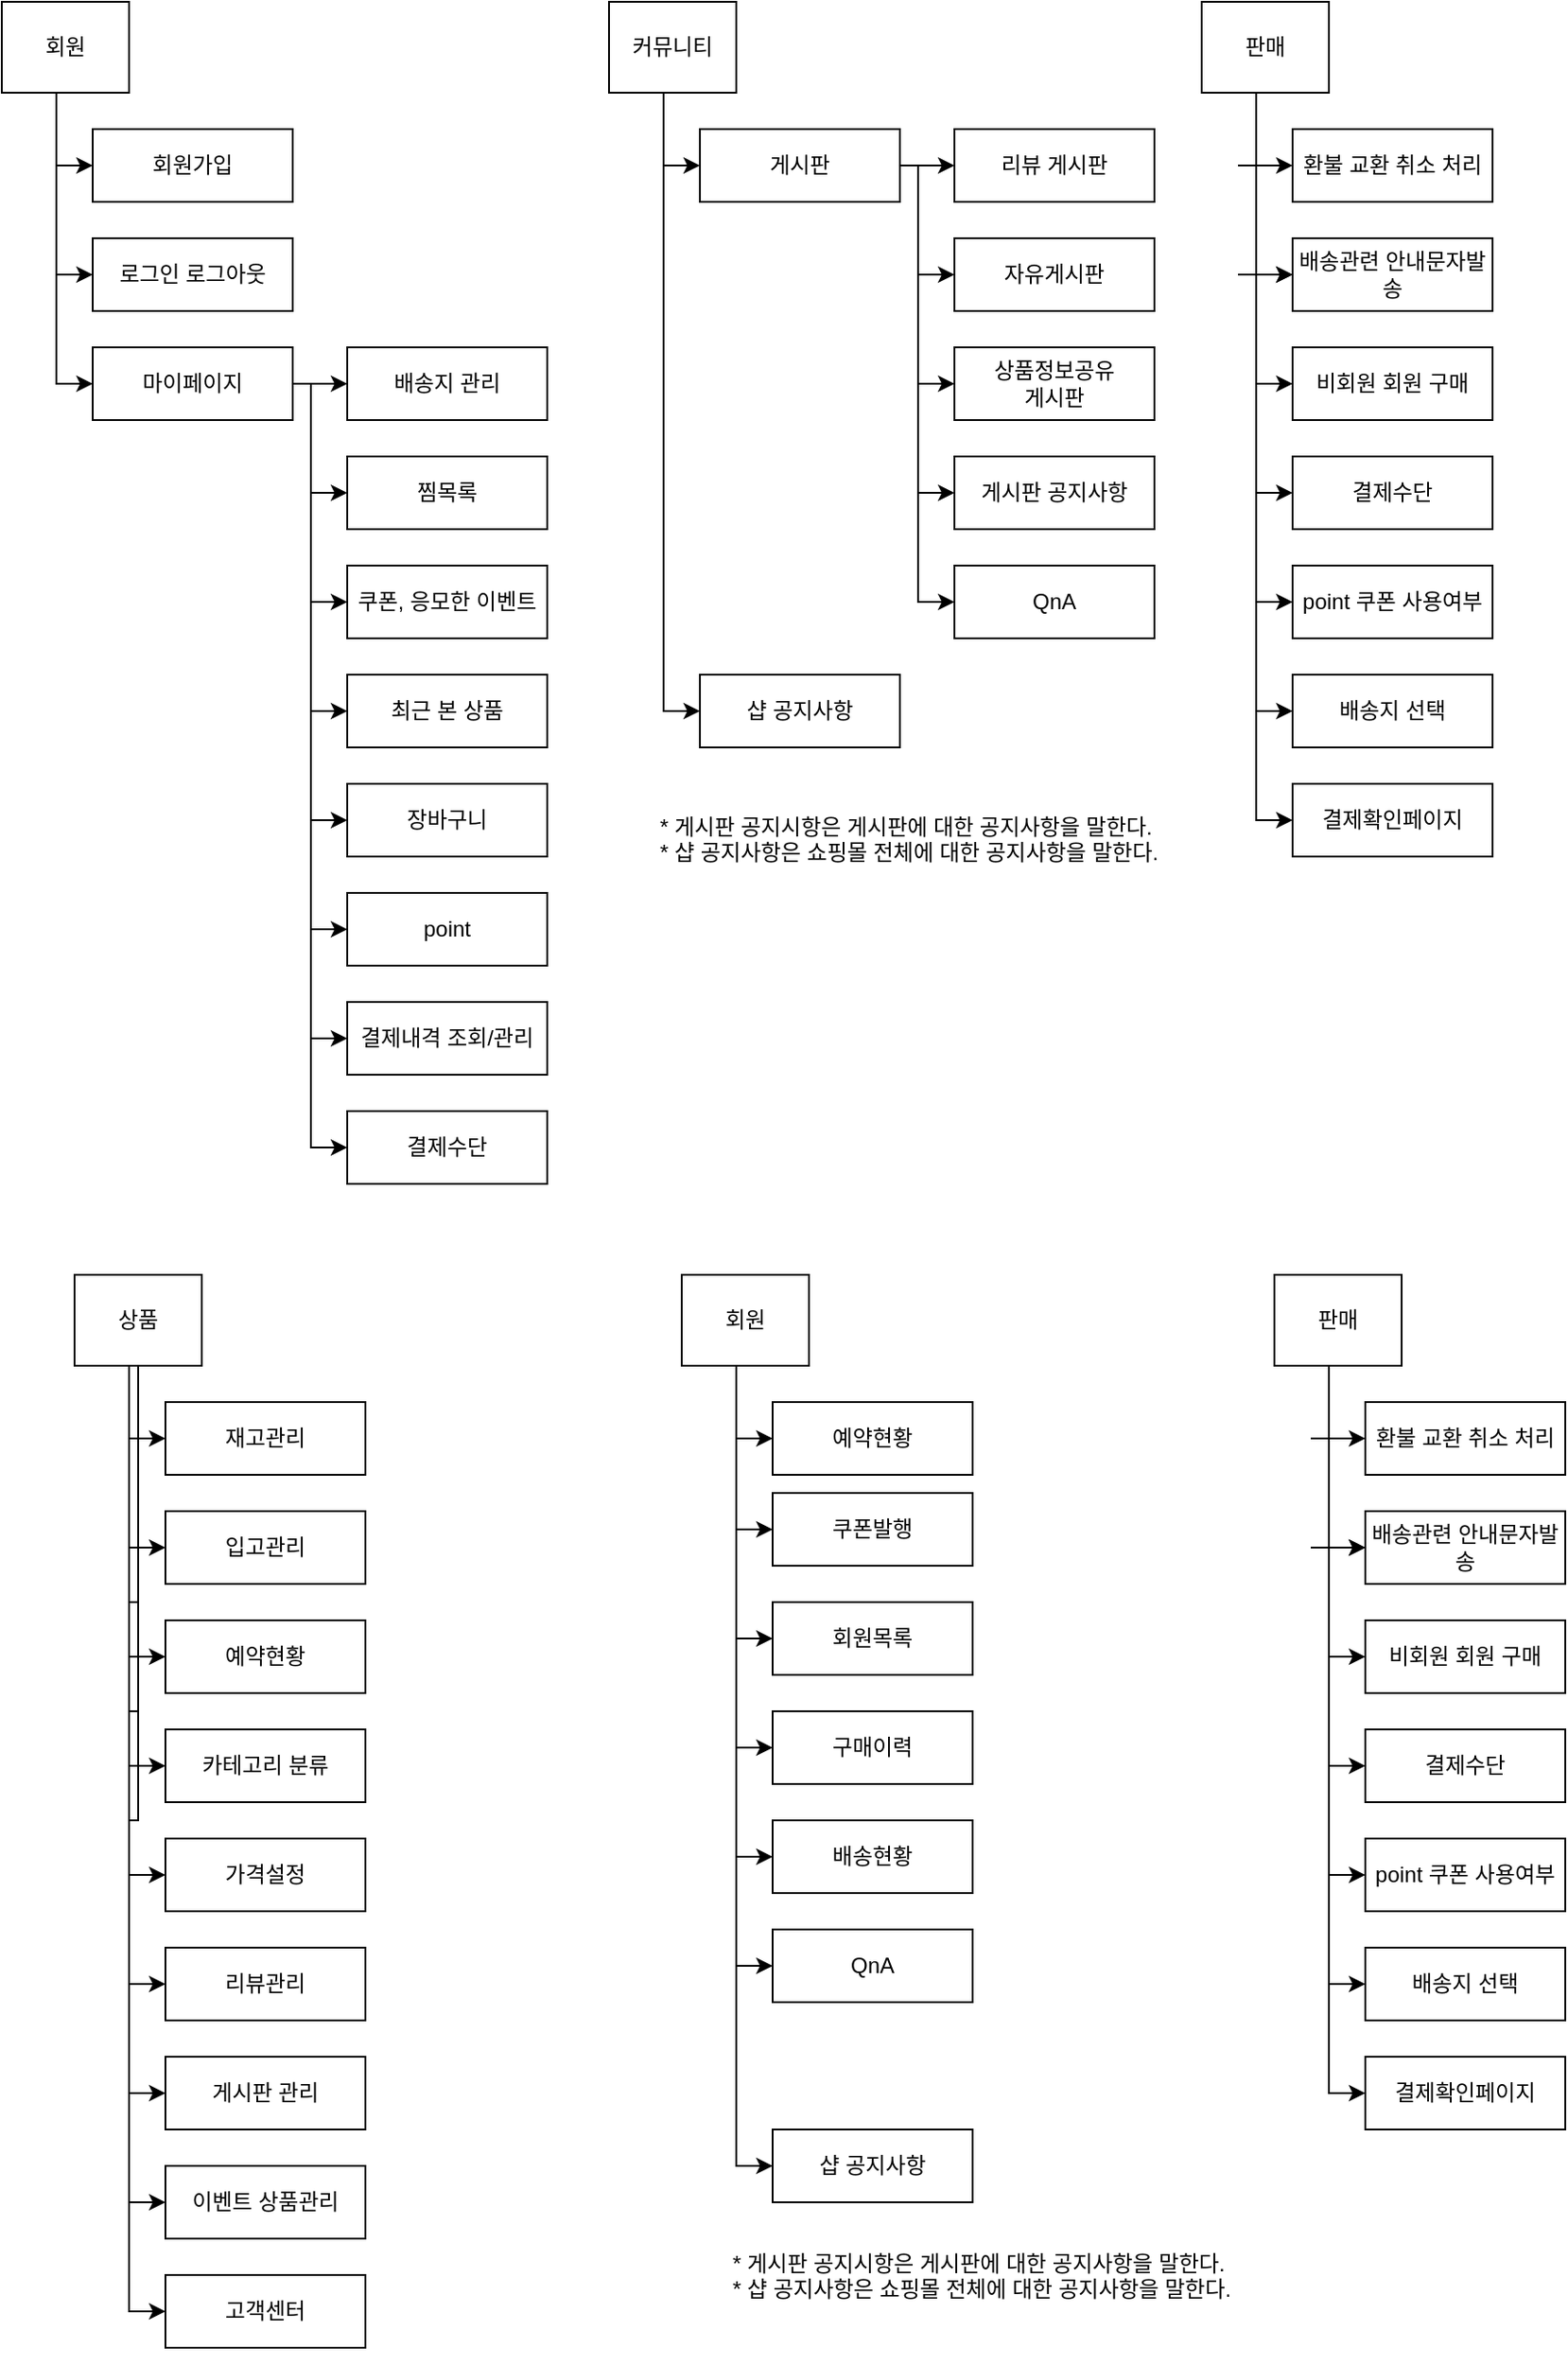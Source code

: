 <mxfile version="23.1.1" type="github">
  <diagram name="페이지-1" id="so_R4jtWS8tIzulci1xA">
    <mxGraphModel dx="596" dy="728" grid="1" gridSize="10" guides="1" tooltips="1" connect="1" arrows="1" fold="1" page="1" pageScale="1" pageWidth="827" pageHeight="1169" math="0" shadow="0">
      <root>
        <mxCell id="0" />
        <mxCell id="1" parent="0" />
        <mxCell id="xr4Yp84SexC0bQMcXBKt-27" style="edgeStyle=orthogonalEdgeStyle;rounded=0;orthogonalLoop=1;jettySize=auto;html=1;exitX=0.5;exitY=1;exitDx=0;exitDy=0;entryX=0;entryY=0.5;entryDx=0;entryDy=0;" edge="1" parent="1" source="xr4Yp84SexC0bQMcXBKt-1" target="xr4Yp84SexC0bQMcXBKt-5">
          <mxGeometry relative="1" as="geometry">
            <Array as="points">
              <mxPoint x="110" y="150" />
              <mxPoint x="110" y="310" />
            </Array>
          </mxGeometry>
        </mxCell>
        <mxCell id="xr4Yp84SexC0bQMcXBKt-28" style="edgeStyle=orthogonalEdgeStyle;rounded=0;orthogonalLoop=1;jettySize=auto;html=1;exitX=0.5;exitY=1;exitDx=0;exitDy=0;entryX=0;entryY=0.5;entryDx=0;entryDy=0;" edge="1" parent="1" source="xr4Yp84SexC0bQMcXBKt-1" target="xr4Yp84SexC0bQMcXBKt-4">
          <mxGeometry relative="1" as="geometry">
            <Array as="points">
              <mxPoint x="110" y="150" />
              <mxPoint x="110" y="250" />
            </Array>
          </mxGeometry>
        </mxCell>
        <mxCell id="xr4Yp84SexC0bQMcXBKt-29" style="edgeStyle=orthogonalEdgeStyle;rounded=0;orthogonalLoop=1;jettySize=auto;html=1;exitX=0.5;exitY=1;exitDx=0;exitDy=0;entryX=0;entryY=0.5;entryDx=0;entryDy=0;" edge="1" parent="1" source="xr4Yp84SexC0bQMcXBKt-1" target="xr4Yp84SexC0bQMcXBKt-3">
          <mxGeometry relative="1" as="geometry">
            <Array as="points">
              <mxPoint x="110" y="150" />
              <mxPoint x="110" y="190" />
            </Array>
          </mxGeometry>
        </mxCell>
        <mxCell id="xr4Yp84SexC0bQMcXBKt-1" value="회원&lt;br&gt;" style="rounded=0;whiteSpace=wrap;html=1;" vertex="1" parent="1">
          <mxGeometry x="80" y="100" width="70" height="50" as="geometry" />
        </mxCell>
        <mxCell id="xr4Yp84SexC0bQMcXBKt-3" value="회원가입" style="rounded=0;whiteSpace=wrap;html=1;" vertex="1" parent="1">
          <mxGeometry x="130" y="170" width="110" height="40" as="geometry" />
        </mxCell>
        <mxCell id="xr4Yp84SexC0bQMcXBKt-4" value="로그인 로그아웃" style="rounded=0;whiteSpace=wrap;html=1;" vertex="1" parent="1">
          <mxGeometry x="130" y="230" width="110" height="40" as="geometry" />
        </mxCell>
        <mxCell id="xr4Yp84SexC0bQMcXBKt-20" style="edgeStyle=orthogonalEdgeStyle;rounded=0;orthogonalLoop=1;jettySize=auto;html=1;exitX=1;exitY=0.5;exitDx=0;exitDy=0;entryX=0;entryY=0.5;entryDx=0;entryDy=0;" edge="1" parent="1" source="xr4Yp84SexC0bQMcXBKt-5" target="xr4Yp84SexC0bQMcXBKt-8">
          <mxGeometry relative="1" as="geometry" />
        </mxCell>
        <mxCell id="xr4Yp84SexC0bQMcXBKt-21" style="edgeStyle=orthogonalEdgeStyle;rounded=0;orthogonalLoop=1;jettySize=auto;html=1;exitX=1;exitY=0.5;exitDx=0;exitDy=0;entryX=0;entryY=0.5;entryDx=0;entryDy=0;" edge="1" parent="1" source="xr4Yp84SexC0bQMcXBKt-5" target="xr4Yp84SexC0bQMcXBKt-7">
          <mxGeometry relative="1" as="geometry">
            <Array as="points">
              <mxPoint x="250" y="310" />
              <mxPoint x="250" y="370" />
            </Array>
          </mxGeometry>
        </mxCell>
        <mxCell id="xr4Yp84SexC0bQMcXBKt-22" style="edgeStyle=orthogonalEdgeStyle;rounded=0;orthogonalLoop=1;jettySize=auto;html=1;exitX=1;exitY=0.5;exitDx=0;exitDy=0;entryX=0;entryY=0.5;entryDx=0;entryDy=0;" edge="1" parent="1" source="xr4Yp84SexC0bQMcXBKt-5" target="xr4Yp84SexC0bQMcXBKt-6">
          <mxGeometry relative="1" as="geometry">
            <Array as="points">
              <mxPoint x="250" y="310" />
              <mxPoint x="250" y="430" />
            </Array>
          </mxGeometry>
        </mxCell>
        <mxCell id="xr4Yp84SexC0bQMcXBKt-23" style="edgeStyle=orthogonalEdgeStyle;rounded=0;orthogonalLoop=1;jettySize=auto;html=1;exitX=1;exitY=0.5;exitDx=0;exitDy=0;entryX=0;entryY=0.5;entryDx=0;entryDy=0;" edge="1" parent="1" source="xr4Yp84SexC0bQMcXBKt-5" target="xr4Yp84SexC0bQMcXBKt-11">
          <mxGeometry relative="1" as="geometry">
            <Array as="points">
              <mxPoint x="250" y="310" />
              <mxPoint x="250" y="490" />
            </Array>
          </mxGeometry>
        </mxCell>
        <mxCell id="xr4Yp84SexC0bQMcXBKt-24" style="edgeStyle=orthogonalEdgeStyle;rounded=0;orthogonalLoop=1;jettySize=auto;html=1;exitX=1;exitY=0.5;exitDx=0;exitDy=0;entryX=0;entryY=0.5;entryDx=0;entryDy=0;" edge="1" parent="1" source="xr4Yp84SexC0bQMcXBKt-5" target="xr4Yp84SexC0bQMcXBKt-14">
          <mxGeometry relative="1" as="geometry">
            <Array as="points">
              <mxPoint x="250" y="310" />
              <mxPoint x="250" y="550" />
            </Array>
          </mxGeometry>
        </mxCell>
        <mxCell id="xr4Yp84SexC0bQMcXBKt-25" style="edgeStyle=orthogonalEdgeStyle;rounded=0;orthogonalLoop=1;jettySize=auto;html=1;exitX=1;exitY=0.5;exitDx=0;exitDy=0;entryX=0;entryY=0.5;entryDx=0;entryDy=0;" edge="1" parent="1" source="xr4Yp84SexC0bQMcXBKt-5" target="xr4Yp84SexC0bQMcXBKt-15">
          <mxGeometry relative="1" as="geometry">
            <Array as="points">
              <mxPoint x="250" y="310" />
              <mxPoint x="250" y="610" />
            </Array>
          </mxGeometry>
        </mxCell>
        <mxCell id="xr4Yp84SexC0bQMcXBKt-26" style="edgeStyle=orthogonalEdgeStyle;rounded=0;orthogonalLoop=1;jettySize=auto;html=1;exitX=1;exitY=0.5;exitDx=0;exitDy=0;entryX=0;entryY=0.5;entryDx=0;entryDy=0;" edge="1" parent="1" source="xr4Yp84SexC0bQMcXBKt-5" target="xr4Yp84SexC0bQMcXBKt-13">
          <mxGeometry relative="1" as="geometry">
            <Array as="points">
              <mxPoint x="250" y="310" />
              <mxPoint x="250" y="670" />
            </Array>
          </mxGeometry>
        </mxCell>
        <mxCell id="xr4Yp84SexC0bQMcXBKt-74" style="edgeStyle=orthogonalEdgeStyle;rounded=0;orthogonalLoop=1;jettySize=auto;html=1;exitX=1;exitY=0.5;exitDx=0;exitDy=0;entryX=0;entryY=0.5;entryDx=0;entryDy=0;" edge="1" parent="1" source="xr4Yp84SexC0bQMcXBKt-5" target="xr4Yp84SexC0bQMcXBKt-73">
          <mxGeometry relative="1" as="geometry">
            <Array as="points">
              <mxPoint x="250" y="310" />
              <mxPoint x="250" y="730" />
            </Array>
          </mxGeometry>
        </mxCell>
        <mxCell id="xr4Yp84SexC0bQMcXBKt-5" value="마이페이지" style="rounded=0;whiteSpace=wrap;html=1;" vertex="1" parent="1">
          <mxGeometry x="130" y="290" width="110" height="40" as="geometry" />
        </mxCell>
        <mxCell id="xr4Yp84SexC0bQMcXBKt-6" value="쿠폰, 응모한 이벤트" style="rounded=0;whiteSpace=wrap;html=1;" vertex="1" parent="1">
          <mxGeometry x="270" y="410" width="110" height="40" as="geometry" />
        </mxCell>
        <mxCell id="xr4Yp84SexC0bQMcXBKt-7" value="찜목록" style="rounded=0;whiteSpace=wrap;html=1;" vertex="1" parent="1">
          <mxGeometry x="270" y="350" width="110" height="40" as="geometry" />
        </mxCell>
        <mxCell id="xr4Yp84SexC0bQMcXBKt-8" value="배송지 관리" style="rounded=0;whiteSpace=wrap;html=1;" vertex="1" parent="1">
          <mxGeometry x="270" y="290" width="110" height="40" as="geometry" />
        </mxCell>
        <mxCell id="xr4Yp84SexC0bQMcXBKt-11" value="최근 본 상품" style="rounded=0;whiteSpace=wrap;html=1;" vertex="1" parent="1">
          <mxGeometry x="270" y="470" width="110" height="40" as="geometry" />
        </mxCell>
        <mxCell id="xr4Yp84SexC0bQMcXBKt-13" value="결제내격 조회/관리" style="rounded=0;whiteSpace=wrap;html=1;" vertex="1" parent="1">
          <mxGeometry x="270" y="650" width="110" height="40" as="geometry" />
        </mxCell>
        <mxCell id="xr4Yp84SexC0bQMcXBKt-14" value="장바구니" style="rounded=0;whiteSpace=wrap;html=1;" vertex="1" parent="1">
          <mxGeometry x="270" y="530" width="110" height="40" as="geometry" />
        </mxCell>
        <mxCell id="xr4Yp84SexC0bQMcXBKt-15" value="point" style="rounded=0;whiteSpace=wrap;html=1;" vertex="1" parent="1">
          <mxGeometry x="270" y="590" width="110" height="40" as="geometry" />
        </mxCell>
        <mxCell id="xr4Yp84SexC0bQMcXBKt-31" style="edgeStyle=orthogonalEdgeStyle;rounded=0;orthogonalLoop=1;jettySize=auto;html=1;exitX=0.5;exitY=1;exitDx=0;exitDy=0;entryX=0;entryY=0.5;entryDx=0;entryDy=0;" edge="1" parent="1" source="xr4Yp84SexC0bQMcXBKt-33" target="xr4Yp84SexC0bQMcXBKt-35">
          <mxGeometry relative="1" as="geometry">
            <Array as="points">
              <mxPoint x="444" y="150" />
              <mxPoint x="444" y="490" />
            </Array>
          </mxGeometry>
        </mxCell>
        <mxCell id="xr4Yp84SexC0bQMcXBKt-32" style="edgeStyle=orthogonalEdgeStyle;rounded=0;orthogonalLoop=1;jettySize=auto;html=1;exitX=0.5;exitY=1;exitDx=0;exitDy=0;entryX=0;entryY=0.5;entryDx=0;entryDy=0;" edge="1" parent="1" source="xr4Yp84SexC0bQMcXBKt-33" target="xr4Yp84SexC0bQMcXBKt-34">
          <mxGeometry relative="1" as="geometry">
            <Array as="points">
              <mxPoint x="444" y="150" />
              <mxPoint x="444" y="190" />
            </Array>
          </mxGeometry>
        </mxCell>
        <mxCell id="xr4Yp84SexC0bQMcXBKt-33" value="커뮤니티" style="rounded=0;whiteSpace=wrap;html=1;" vertex="1" parent="1">
          <mxGeometry x="414" y="100" width="70" height="50" as="geometry" />
        </mxCell>
        <mxCell id="xr4Yp84SexC0bQMcXBKt-34" value="게시판" style="rounded=0;whiteSpace=wrap;html=1;" vertex="1" parent="1">
          <mxGeometry x="464" y="170" width="110" height="40" as="geometry" />
        </mxCell>
        <mxCell id="xr4Yp84SexC0bQMcXBKt-35" value="샵 공지사항" style="rounded=0;whiteSpace=wrap;html=1;" vertex="1" parent="1">
          <mxGeometry x="464" y="470" width="110" height="40" as="geometry" />
        </mxCell>
        <mxCell id="xr4Yp84SexC0bQMcXBKt-36" style="edgeStyle=orthogonalEdgeStyle;rounded=0;orthogonalLoop=1;jettySize=auto;html=1;exitX=1;exitY=0.5;exitDx=0;exitDy=0;entryX=0;entryY=0.5;entryDx=0;entryDy=0;" edge="1" parent="1" target="xr4Yp84SexC0bQMcXBKt-46">
          <mxGeometry relative="1" as="geometry">
            <mxPoint x="574" y="190" as="sourcePoint" />
          </mxGeometry>
        </mxCell>
        <mxCell id="xr4Yp84SexC0bQMcXBKt-37" style="edgeStyle=orthogonalEdgeStyle;rounded=0;orthogonalLoop=1;jettySize=auto;html=1;exitX=1;exitY=0.5;exitDx=0;exitDy=0;entryX=0;entryY=0.5;entryDx=0;entryDy=0;" edge="1" parent="1" target="xr4Yp84SexC0bQMcXBKt-45">
          <mxGeometry relative="1" as="geometry">
            <Array as="points">
              <mxPoint x="584" y="190" />
              <mxPoint x="584" y="250" />
            </Array>
            <mxPoint x="574" y="190" as="sourcePoint" />
          </mxGeometry>
        </mxCell>
        <mxCell id="xr4Yp84SexC0bQMcXBKt-38" style="edgeStyle=orthogonalEdgeStyle;rounded=0;orthogonalLoop=1;jettySize=auto;html=1;exitX=1;exitY=0.5;exitDx=0;exitDy=0;entryX=0;entryY=0.5;entryDx=0;entryDy=0;" edge="1" parent="1" target="xr4Yp84SexC0bQMcXBKt-44">
          <mxGeometry relative="1" as="geometry">
            <Array as="points">
              <mxPoint x="584" y="190" />
              <mxPoint x="584" y="310" />
            </Array>
            <mxPoint x="574" y="190" as="sourcePoint" />
          </mxGeometry>
        </mxCell>
        <mxCell id="xr4Yp84SexC0bQMcXBKt-39" style="edgeStyle=orthogonalEdgeStyle;rounded=0;orthogonalLoop=1;jettySize=auto;html=1;exitX=1;exitY=0.5;exitDx=0;exitDy=0;entryX=0;entryY=0.5;entryDx=0;entryDy=0;" edge="1" parent="1" target="xr4Yp84SexC0bQMcXBKt-47">
          <mxGeometry relative="1" as="geometry">
            <Array as="points">
              <mxPoint x="584" y="190" />
              <mxPoint x="584" y="370" />
            </Array>
            <mxPoint x="574" y="190" as="sourcePoint" />
          </mxGeometry>
        </mxCell>
        <mxCell id="xr4Yp84SexC0bQMcXBKt-40" style="edgeStyle=orthogonalEdgeStyle;rounded=0;orthogonalLoop=1;jettySize=auto;html=1;exitX=1;exitY=0.5;exitDx=0;exitDy=0;entryX=0;entryY=0.5;entryDx=0;entryDy=0;" edge="1" parent="1" target="xr4Yp84SexC0bQMcXBKt-49">
          <mxGeometry relative="1" as="geometry">
            <Array as="points">
              <mxPoint x="584" y="190" />
              <mxPoint x="584" y="430" />
            </Array>
            <mxPoint x="574" y="190" as="sourcePoint" />
          </mxGeometry>
        </mxCell>
        <mxCell id="xr4Yp84SexC0bQMcXBKt-44" value="상품정보공유 &lt;br&gt;게시판" style="rounded=0;whiteSpace=wrap;html=1;" vertex="1" parent="1">
          <mxGeometry x="604" y="290" width="110" height="40" as="geometry" />
        </mxCell>
        <mxCell id="xr4Yp84SexC0bQMcXBKt-45" value="자유게시판" style="rounded=0;whiteSpace=wrap;html=1;" vertex="1" parent="1">
          <mxGeometry x="604" y="230" width="110" height="40" as="geometry" />
        </mxCell>
        <mxCell id="xr4Yp84SexC0bQMcXBKt-46" value="리뷰 게시판" style="rounded=0;whiteSpace=wrap;html=1;" vertex="1" parent="1">
          <mxGeometry x="604" y="170" width="110" height="40" as="geometry" />
        </mxCell>
        <mxCell id="xr4Yp84SexC0bQMcXBKt-47" value="게시판 공지사항" style="rounded=0;whiteSpace=wrap;html=1;" vertex="1" parent="1">
          <mxGeometry x="604" y="350" width="110" height="40" as="geometry" />
        </mxCell>
        <mxCell id="xr4Yp84SexC0bQMcXBKt-49" value="QnA" style="rounded=0;whiteSpace=wrap;html=1;" vertex="1" parent="1">
          <mxGeometry x="604" y="410" width="110" height="40" as="geometry" />
        </mxCell>
        <mxCell id="xr4Yp84SexC0bQMcXBKt-51" value="* 게시판 공지시항은 게시판에 대한 공지사항을 말한다.&lt;br&gt;* 샵 공지사항은 쇼핑몰 전체에 대한 공지사항을 말한다." style="text;html=1;strokeColor=none;fillColor=none;align=left;verticalAlign=top;whiteSpace=wrap;rounded=0;" vertex="1" parent="1">
          <mxGeometry x="440" y="540" width="320" height="60" as="geometry" />
        </mxCell>
        <mxCell id="xr4Yp84SexC0bQMcXBKt-52" style="edgeStyle=orthogonalEdgeStyle;rounded=0;orthogonalLoop=1;jettySize=auto;html=1;exitX=0.5;exitY=1;exitDx=0;exitDy=0;entryX=0;entryY=0.5;entryDx=0;entryDy=0;" edge="1" source="xr4Yp84SexC0bQMcXBKt-54" target="xr4Yp84SexC0bQMcXBKt-56" parent="1">
          <mxGeometry relative="1" as="geometry">
            <Array as="points">
              <mxPoint x="770" y="150" />
              <mxPoint x="770" y="490" />
            </Array>
          </mxGeometry>
        </mxCell>
        <mxCell id="xr4Yp84SexC0bQMcXBKt-70" style="edgeStyle=orthogonalEdgeStyle;rounded=0;orthogonalLoop=1;jettySize=auto;html=1;exitX=0.5;exitY=1;exitDx=0;exitDy=0;entryX=0;entryY=0.5;entryDx=0;entryDy=0;" edge="1" parent="1" source="xr4Yp84SexC0bQMcXBKt-54" target="xr4Yp84SexC0bQMcXBKt-69">
          <mxGeometry relative="1" as="geometry">
            <Array as="points">
              <mxPoint x="770" y="150" />
              <mxPoint x="770" y="550" />
            </Array>
          </mxGeometry>
        </mxCell>
        <mxCell id="xr4Yp84SexC0bQMcXBKt-54" value="판매" style="rounded=0;whiteSpace=wrap;html=1;" vertex="1" parent="1">
          <mxGeometry x="740" y="100" width="70" height="50" as="geometry" />
        </mxCell>
        <mxCell id="xr4Yp84SexC0bQMcXBKt-56" value="배송지 선택" style="rounded=0;whiteSpace=wrap;html=1;" vertex="1" parent="1">
          <mxGeometry x="790" y="470" width="110" height="40" as="geometry" />
        </mxCell>
        <mxCell id="xr4Yp84SexC0bQMcXBKt-57" style="edgeStyle=orthogonalEdgeStyle;rounded=0;orthogonalLoop=1;jettySize=auto;html=1;exitX=1;exitY=0.5;exitDx=0;exitDy=0;entryX=0;entryY=0.5;entryDx=0;entryDy=0;" edge="1" target="xr4Yp84SexC0bQMcXBKt-64" parent="1">
          <mxGeometry relative="1" as="geometry">
            <mxPoint x="760" y="190" as="sourcePoint" />
          </mxGeometry>
        </mxCell>
        <mxCell id="xr4Yp84SexC0bQMcXBKt-58" style="edgeStyle=orthogonalEdgeStyle;rounded=0;orthogonalLoop=1;jettySize=auto;html=1;exitX=1;exitY=0.5;exitDx=0;exitDy=0;entryX=0;entryY=0.5;entryDx=0;entryDy=0;" edge="1" target="xr4Yp84SexC0bQMcXBKt-63" parent="1">
          <mxGeometry relative="1" as="geometry">
            <Array as="points">
              <mxPoint x="770" y="190" />
              <mxPoint x="770" y="250" />
            </Array>
            <mxPoint x="760" y="190" as="sourcePoint" />
          </mxGeometry>
        </mxCell>
        <mxCell id="xr4Yp84SexC0bQMcXBKt-59" style="edgeStyle=orthogonalEdgeStyle;rounded=0;orthogonalLoop=1;jettySize=auto;html=1;exitX=1;exitY=0.5;exitDx=0;exitDy=0;entryX=0;entryY=0.5;entryDx=0;entryDy=0;" edge="1" target="xr4Yp84SexC0bQMcXBKt-62" parent="1">
          <mxGeometry relative="1" as="geometry">
            <Array as="points">
              <mxPoint x="770" y="190" />
              <mxPoint x="770" y="310" />
            </Array>
            <mxPoint x="760" y="190" as="sourcePoint" />
          </mxGeometry>
        </mxCell>
        <mxCell id="xr4Yp84SexC0bQMcXBKt-60" style="edgeStyle=orthogonalEdgeStyle;rounded=0;orthogonalLoop=1;jettySize=auto;html=1;entryX=0;entryY=0.5;entryDx=0;entryDy=0;" edge="1" target="xr4Yp84SexC0bQMcXBKt-65" parent="1">
          <mxGeometry relative="1" as="geometry">
            <Array as="points">
              <mxPoint x="770" y="190" />
              <mxPoint x="770" y="370" />
            </Array>
            <mxPoint x="770" y="150" as="sourcePoint" />
          </mxGeometry>
        </mxCell>
        <mxCell id="xr4Yp84SexC0bQMcXBKt-61" style="edgeStyle=orthogonalEdgeStyle;rounded=0;orthogonalLoop=1;jettySize=auto;html=1;exitX=0.5;exitY=1;exitDx=0;exitDy=0;entryX=0;entryY=0.5;entryDx=0;entryDy=0;" edge="1" target="xr4Yp84SexC0bQMcXBKt-66" parent="1" source="xr4Yp84SexC0bQMcXBKt-54">
          <mxGeometry relative="1" as="geometry">
            <Array as="points">
              <mxPoint x="770" y="150" />
              <mxPoint x="770" y="430" />
            </Array>
            <mxPoint x="760" y="190" as="sourcePoint" />
          </mxGeometry>
        </mxCell>
        <mxCell id="xr4Yp84SexC0bQMcXBKt-62" value="비회원 회원 구매" style="rounded=0;whiteSpace=wrap;html=1;" vertex="1" parent="1">
          <mxGeometry x="790" y="290" width="110" height="40" as="geometry" />
        </mxCell>
        <mxCell id="xr4Yp84SexC0bQMcXBKt-63" value="배송관련 안내문자발송" style="rounded=0;whiteSpace=wrap;html=1;" vertex="1" parent="1">
          <mxGeometry x="790" y="230" width="110" height="40" as="geometry" />
        </mxCell>
        <mxCell id="xr4Yp84SexC0bQMcXBKt-64" value="환불 교환 취소 처리" style="rounded=0;whiteSpace=wrap;html=1;" vertex="1" parent="1">
          <mxGeometry x="790" y="170" width="110" height="40" as="geometry" />
        </mxCell>
        <mxCell id="xr4Yp84SexC0bQMcXBKt-65" value="결제수단" style="rounded=0;whiteSpace=wrap;html=1;" vertex="1" parent="1">
          <mxGeometry x="790" y="350" width="110" height="40" as="geometry" />
        </mxCell>
        <mxCell id="xr4Yp84SexC0bQMcXBKt-66" value="point 쿠폰 사용여부" style="rounded=0;whiteSpace=wrap;html=1;" vertex="1" parent="1">
          <mxGeometry x="790" y="410" width="110" height="40" as="geometry" />
        </mxCell>
        <mxCell id="xr4Yp84SexC0bQMcXBKt-67" style="edgeStyle=orthogonalEdgeStyle;rounded=0;orthogonalLoop=1;jettySize=auto;html=1;exitX=0.5;exitY=1;exitDx=0;exitDy=0;" edge="1" parent="1" source="xr4Yp84SexC0bQMcXBKt-51" target="xr4Yp84SexC0bQMcXBKt-51">
          <mxGeometry relative="1" as="geometry" />
        </mxCell>
        <mxCell id="xr4Yp84SexC0bQMcXBKt-69" value="결제확인페이지" style="rounded=0;whiteSpace=wrap;html=1;" vertex="1" parent="1">
          <mxGeometry x="790" y="530" width="110" height="40" as="geometry" />
        </mxCell>
        <mxCell id="xr4Yp84SexC0bQMcXBKt-71" style="edgeStyle=orthogonalEdgeStyle;rounded=0;orthogonalLoop=1;jettySize=auto;html=1;exitX=1;exitY=0.5;exitDx=0;exitDy=0;entryX=0;entryY=0.5;entryDx=0;entryDy=0;" edge="1" parent="1">
          <mxGeometry relative="1" as="geometry">
            <mxPoint x="760" y="250" as="sourcePoint" />
            <mxPoint x="790" y="250" as="targetPoint" />
          </mxGeometry>
        </mxCell>
        <mxCell id="xr4Yp84SexC0bQMcXBKt-73" value="결제수단" style="rounded=0;whiteSpace=wrap;html=1;" vertex="1" parent="1">
          <mxGeometry x="270" y="710" width="110" height="40" as="geometry" />
        </mxCell>
        <mxCell id="xr4Yp84SexC0bQMcXBKt-133" style="edgeStyle=orthogonalEdgeStyle;rounded=0;orthogonalLoop=1;jettySize=auto;html=1;exitX=0.5;exitY=1;exitDx=0;exitDy=0;entryX=0;entryY=0.5;entryDx=0;entryDy=0;" edge="1" parent="1" source="xr4Yp84SexC0bQMcXBKt-136" target="xr4Yp84SexC0bQMcXBKt-147">
          <mxGeometry relative="1" as="geometry">
            <Array as="points">
              <mxPoint x="150" y="850" />
              <mxPoint x="150" y="1010" />
            </Array>
          </mxGeometry>
        </mxCell>
        <mxCell id="xr4Yp84SexC0bQMcXBKt-134" style="edgeStyle=orthogonalEdgeStyle;rounded=0;orthogonalLoop=1;jettySize=auto;html=1;exitX=0.5;exitY=1;exitDx=0;exitDy=0;entryX=0;entryY=0.5;entryDx=0;entryDy=0;" edge="1" parent="1" source="xr4Yp84SexC0bQMcXBKt-136" target="xr4Yp84SexC0bQMcXBKt-138">
          <mxGeometry relative="1" as="geometry">
            <Array as="points">
              <mxPoint x="150" y="850" />
              <mxPoint x="150" y="950" />
            </Array>
          </mxGeometry>
        </mxCell>
        <mxCell id="xr4Yp84SexC0bQMcXBKt-135" style="edgeStyle=orthogonalEdgeStyle;rounded=0;orthogonalLoop=1;jettySize=auto;html=1;exitX=0.5;exitY=1;exitDx=0;exitDy=0;entryX=0;entryY=0.5;entryDx=0;entryDy=0;" edge="1" parent="1" source="xr4Yp84SexC0bQMcXBKt-136" target="xr4Yp84SexC0bQMcXBKt-137">
          <mxGeometry relative="1" as="geometry">
            <Array as="points">
              <mxPoint x="150" y="850" />
              <mxPoint x="150" y="890" />
            </Array>
          </mxGeometry>
        </mxCell>
        <mxCell id="xr4Yp84SexC0bQMcXBKt-251" style="edgeStyle=orthogonalEdgeStyle;rounded=0;orthogonalLoop=1;jettySize=auto;html=1;exitX=0.5;exitY=1;exitDx=0;exitDy=0;entryX=0;entryY=0.5;entryDx=0;entryDy=0;" edge="1" parent="1" source="xr4Yp84SexC0bQMcXBKt-136" target="xr4Yp84SexC0bQMcXBKt-189">
          <mxGeometry relative="1" as="geometry" />
        </mxCell>
        <mxCell id="xr4Yp84SexC0bQMcXBKt-252" style="edgeStyle=orthogonalEdgeStyle;rounded=0;orthogonalLoop=1;jettySize=auto;html=1;exitX=0.5;exitY=1;exitDx=0;exitDy=0;entryX=0;entryY=0.5;entryDx=0;entryDy=0;" edge="1" parent="1" source="xr4Yp84SexC0bQMcXBKt-136" target="xr4Yp84SexC0bQMcXBKt-190">
          <mxGeometry relative="1" as="geometry" />
        </mxCell>
        <mxCell id="xr4Yp84SexC0bQMcXBKt-253" style="edgeStyle=orthogonalEdgeStyle;rounded=0;orthogonalLoop=1;jettySize=auto;html=1;exitX=0.5;exitY=1;exitDx=0;exitDy=0;entryX=0;entryY=0.5;entryDx=0;entryDy=0;" edge="1" parent="1" source="xr4Yp84SexC0bQMcXBKt-136" target="xr4Yp84SexC0bQMcXBKt-191">
          <mxGeometry relative="1" as="geometry" />
        </mxCell>
        <mxCell id="xr4Yp84SexC0bQMcXBKt-254" style="edgeStyle=orthogonalEdgeStyle;rounded=0;orthogonalLoop=1;jettySize=auto;html=1;exitX=0.5;exitY=1;exitDx=0;exitDy=0;entryX=0;entryY=0.5;entryDx=0;entryDy=0;" edge="1" parent="1" source="xr4Yp84SexC0bQMcXBKt-136" target="xr4Yp84SexC0bQMcXBKt-248">
          <mxGeometry relative="1" as="geometry" />
        </mxCell>
        <mxCell id="xr4Yp84SexC0bQMcXBKt-255" style="edgeStyle=orthogonalEdgeStyle;rounded=0;orthogonalLoop=1;jettySize=auto;html=1;exitX=0.5;exitY=1;exitDx=0;exitDy=0;entryX=0;entryY=0.5;entryDx=0;entryDy=0;" edge="1" parent="1" source="xr4Yp84SexC0bQMcXBKt-136" target="xr4Yp84SexC0bQMcXBKt-249">
          <mxGeometry relative="1" as="geometry" />
        </mxCell>
        <mxCell id="xr4Yp84SexC0bQMcXBKt-256" style="edgeStyle=orthogonalEdgeStyle;rounded=0;orthogonalLoop=1;jettySize=auto;html=1;exitX=0.5;exitY=1;exitDx=0;exitDy=0;entryX=0;entryY=0.5;entryDx=0;entryDy=0;" edge="1" parent="1" source="xr4Yp84SexC0bQMcXBKt-136" target="xr4Yp84SexC0bQMcXBKt-250">
          <mxGeometry relative="1" as="geometry" />
        </mxCell>
        <mxCell id="xr4Yp84SexC0bQMcXBKt-136" value="상품" style="rounded=0;whiteSpace=wrap;html=1;" vertex="1" parent="1">
          <mxGeometry x="120" y="800" width="70" height="50" as="geometry" />
        </mxCell>
        <mxCell id="xr4Yp84SexC0bQMcXBKt-137" value="재고관리" style="rounded=0;whiteSpace=wrap;html=1;" vertex="1" parent="1">
          <mxGeometry x="170" y="870" width="110" height="40" as="geometry" />
        </mxCell>
        <mxCell id="xr4Yp84SexC0bQMcXBKt-138" value="입고관리" style="rounded=0;whiteSpace=wrap;html=1;" vertex="1" parent="1">
          <mxGeometry x="170" y="930" width="110" height="40" as="geometry" />
        </mxCell>
        <mxCell id="xr4Yp84SexC0bQMcXBKt-147" value="예약현황" style="rounded=0;whiteSpace=wrap;html=1;" vertex="1" parent="1">
          <mxGeometry x="170" y="990" width="110" height="40" as="geometry" />
        </mxCell>
        <mxCell id="xr4Yp84SexC0bQMcXBKt-155" style="edgeStyle=orthogonalEdgeStyle;rounded=0;orthogonalLoop=1;jettySize=auto;html=1;exitX=0.5;exitY=1;exitDx=0;exitDy=0;entryX=0;entryY=0.5;entryDx=0;entryDy=0;" edge="1" parent="1" source="xr4Yp84SexC0bQMcXBKt-157" target="xr4Yp84SexC0bQMcXBKt-159">
          <mxGeometry relative="1" as="geometry">
            <Array as="points">
              <mxPoint x="484" y="850" />
              <mxPoint x="484" y="1290" />
            </Array>
          </mxGeometry>
        </mxCell>
        <mxCell id="xr4Yp84SexC0bQMcXBKt-156" style="edgeStyle=orthogonalEdgeStyle;rounded=0;orthogonalLoop=1;jettySize=auto;html=1;exitX=0.5;exitY=1;exitDx=0;exitDy=0;entryX=0;entryY=0.5;entryDx=0;entryDy=0;" edge="1" parent="1" source="xr4Yp84SexC0bQMcXBKt-157" target="xr4Yp84SexC0bQMcXBKt-158">
          <mxGeometry relative="1" as="geometry">
            <Array as="points">
              <mxPoint x="484" y="850" />
              <mxPoint x="484" y="890" />
            </Array>
          </mxGeometry>
        </mxCell>
        <mxCell id="xr4Yp84SexC0bQMcXBKt-258" style="edgeStyle=orthogonalEdgeStyle;rounded=0;orthogonalLoop=1;jettySize=auto;html=1;exitX=0.5;exitY=1;exitDx=0;exitDy=0;entryX=0;entryY=0.5;entryDx=0;entryDy=0;" edge="1" parent="1" source="xr4Yp84SexC0bQMcXBKt-157" target="xr4Yp84SexC0bQMcXBKt-167">
          <mxGeometry relative="1" as="geometry">
            <Array as="points">
              <mxPoint x="484" y="850" />
              <mxPoint x="484" y="940" />
            </Array>
          </mxGeometry>
        </mxCell>
        <mxCell id="xr4Yp84SexC0bQMcXBKt-259" style="edgeStyle=orthogonalEdgeStyle;rounded=0;orthogonalLoop=1;jettySize=auto;html=1;exitX=0.5;exitY=1;exitDx=0;exitDy=0;entryX=0;entryY=0.5;entryDx=0;entryDy=0;" edge="1" parent="1" source="xr4Yp84SexC0bQMcXBKt-157" target="xr4Yp84SexC0bQMcXBKt-166">
          <mxGeometry relative="1" as="geometry">
            <Array as="points">
              <mxPoint x="484" y="850" />
              <mxPoint x="484" y="1000" />
            </Array>
          </mxGeometry>
        </mxCell>
        <mxCell id="xr4Yp84SexC0bQMcXBKt-260" style="edgeStyle=orthogonalEdgeStyle;rounded=0;orthogonalLoop=1;jettySize=auto;html=1;exitX=0.5;exitY=1;exitDx=0;exitDy=0;entryX=0;entryY=0.5;entryDx=0;entryDy=0;" edge="1" parent="1" source="xr4Yp84SexC0bQMcXBKt-157" target="xr4Yp84SexC0bQMcXBKt-165">
          <mxGeometry relative="1" as="geometry">
            <Array as="points">
              <mxPoint x="484" y="850" />
              <mxPoint x="484" y="1060" />
            </Array>
          </mxGeometry>
        </mxCell>
        <mxCell id="xr4Yp84SexC0bQMcXBKt-261" style="edgeStyle=orthogonalEdgeStyle;rounded=0;orthogonalLoop=1;jettySize=auto;html=1;exitX=0.5;exitY=1;exitDx=0;exitDy=0;entryX=0;entryY=0.5;entryDx=0;entryDy=0;" edge="1" parent="1" source="xr4Yp84SexC0bQMcXBKt-157" target="xr4Yp84SexC0bQMcXBKt-168">
          <mxGeometry relative="1" as="geometry">
            <Array as="points">
              <mxPoint x="484" y="850" />
              <mxPoint x="484" y="1120" />
            </Array>
          </mxGeometry>
        </mxCell>
        <mxCell id="xr4Yp84SexC0bQMcXBKt-262" style="edgeStyle=orthogonalEdgeStyle;rounded=0;orthogonalLoop=1;jettySize=auto;html=1;exitX=0.5;exitY=1;exitDx=0;exitDy=0;entryX=0;entryY=0.5;entryDx=0;entryDy=0;" edge="1" parent="1" source="xr4Yp84SexC0bQMcXBKt-157" target="xr4Yp84SexC0bQMcXBKt-169">
          <mxGeometry relative="1" as="geometry">
            <Array as="points">
              <mxPoint x="484" y="850" />
              <mxPoint x="484" y="1180" />
            </Array>
          </mxGeometry>
        </mxCell>
        <mxCell id="xr4Yp84SexC0bQMcXBKt-157" value="회원" style="rounded=0;whiteSpace=wrap;html=1;" vertex="1" parent="1">
          <mxGeometry x="454" y="800" width="70" height="50" as="geometry" />
        </mxCell>
        <mxCell id="xr4Yp84SexC0bQMcXBKt-158" value="예약현황" style="rounded=0;whiteSpace=wrap;html=1;" vertex="1" parent="1">
          <mxGeometry x="504" y="870" width="110" height="40" as="geometry" />
        </mxCell>
        <mxCell id="xr4Yp84SexC0bQMcXBKt-159" value="샵 공지사항" style="rounded=0;whiteSpace=wrap;html=1;" vertex="1" parent="1">
          <mxGeometry x="504" y="1270" width="110" height="40" as="geometry" />
        </mxCell>
        <mxCell id="xr4Yp84SexC0bQMcXBKt-165" value="구매이력" style="rounded=0;whiteSpace=wrap;html=1;" vertex="1" parent="1">
          <mxGeometry x="504" y="1040" width="110" height="40" as="geometry" />
        </mxCell>
        <mxCell id="xr4Yp84SexC0bQMcXBKt-166" value="회원목록" style="rounded=0;whiteSpace=wrap;html=1;" vertex="1" parent="1">
          <mxGeometry x="504" y="980" width="110" height="40" as="geometry" />
        </mxCell>
        <mxCell id="xr4Yp84SexC0bQMcXBKt-167" value="쿠폰발행" style="rounded=0;whiteSpace=wrap;html=1;" vertex="1" parent="1">
          <mxGeometry x="504" y="920" width="110" height="40" as="geometry" />
        </mxCell>
        <mxCell id="xr4Yp84SexC0bQMcXBKt-168" value="배송현황" style="rounded=0;whiteSpace=wrap;html=1;" vertex="1" parent="1">
          <mxGeometry x="504" y="1100" width="110" height="40" as="geometry" />
        </mxCell>
        <mxCell id="xr4Yp84SexC0bQMcXBKt-169" value="QnA" style="rounded=0;whiteSpace=wrap;html=1;" vertex="1" parent="1">
          <mxGeometry x="504" y="1160" width="110" height="40" as="geometry" />
        </mxCell>
        <mxCell id="xr4Yp84SexC0bQMcXBKt-170" value="* 게시판 공지시항은 게시판에 대한 공지사항을 말한다.&lt;br&gt;* 샵 공지사항은 쇼핑몰 전체에 대한 공지사항을 말한다." style="text;html=1;strokeColor=none;fillColor=none;align=left;verticalAlign=top;whiteSpace=wrap;rounded=0;" vertex="1" parent="1">
          <mxGeometry x="480" y="1330" width="320" height="60" as="geometry" />
        </mxCell>
        <mxCell id="xr4Yp84SexC0bQMcXBKt-171" style="edgeStyle=orthogonalEdgeStyle;rounded=0;orthogonalLoop=1;jettySize=auto;html=1;exitX=0.5;exitY=1;exitDx=0;exitDy=0;entryX=0;entryY=0.5;entryDx=0;entryDy=0;" edge="1" parent="1" source="xr4Yp84SexC0bQMcXBKt-173" target="xr4Yp84SexC0bQMcXBKt-174">
          <mxGeometry relative="1" as="geometry">
            <Array as="points">
              <mxPoint x="810" y="850" />
              <mxPoint x="810" y="1190" />
            </Array>
          </mxGeometry>
        </mxCell>
        <mxCell id="xr4Yp84SexC0bQMcXBKt-172" style="edgeStyle=orthogonalEdgeStyle;rounded=0;orthogonalLoop=1;jettySize=auto;html=1;exitX=0.5;exitY=1;exitDx=0;exitDy=0;entryX=0;entryY=0.5;entryDx=0;entryDy=0;" edge="1" parent="1" source="xr4Yp84SexC0bQMcXBKt-173" target="xr4Yp84SexC0bQMcXBKt-186">
          <mxGeometry relative="1" as="geometry">
            <Array as="points">
              <mxPoint x="810" y="850" />
              <mxPoint x="810" y="1250" />
            </Array>
          </mxGeometry>
        </mxCell>
        <mxCell id="xr4Yp84SexC0bQMcXBKt-173" value="판매" style="rounded=0;whiteSpace=wrap;html=1;" vertex="1" parent="1">
          <mxGeometry x="780" y="800" width="70" height="50" as="geometry" />
        </mxCell>
        <mxCell id="xr4Yp84SexC0bQMcXBKt-174" value="배송지 선택" style="rounded=0;whiteSpace=wrap;html=1;" vertex="1" parent="1">
          <mxGeometry x="830" y="1170" width="110" height="40" as="geometry" />
        </mxCell>
        <mxCell id="xr4Yp84SexC0bQMcXBKt-175" style="edgeStyle=orthogonalEdgeStyle;rounded=0;orthogonalLoop=1;jettySize=auto;html=1;exitX=1;exitY=0.5;exitDx=0;exitDy=0;entryX=0;entryY=0.5;entryDx=0;entryDy=0;" edge="1" parent="1" target="xr4Yp84SexC0bQMcXBKt-182">
          <mxGeometry relative="1" as="geometry">
            <mxPoint x="800" y="890" as="sourcePoint" />
          </mxGeometry>
        </mxCell>
        <mxCell id="xr4Yp84SexC0bQMcXBKt-176" style="edgeStyle=orthogonalEdgeStyle;rounded=0;orthogonalLoop=1;jettySize=auto;html=1;exitX=1;exitY=0.5;exitDx=0;exitDy=0;entryX=0;entryY=0.5;entryDx=0;entryDy=0;" edge="1" parent="1" target="xr4Yp84SexC0bQMcXBKt-181">
          <mxGeometry relative="1" as="geometry">
            <Array as="points">
              <mxPoint x="810" y="890" />
              <mxPoint x="810" y="950" />
            </Array>
            <mxPoint x="800" y="890" as="sourcePoint" />
          </mxGeometry>
        </mxCell>
        <mxCell id="xr4Yp84SexC0bQMcXBKt-177" style="edgeStyle=orthogonalEdgeStyle;rounded=0;orthogonalLoop=1;jettySize=auto;html=1;exitX=1;exitY=0.5;exitDx=0;exitDy=0;entryX=0;entryY=0.5;entryDx=0;entryDy=0;" edge="1" parent="1" target="xr4Yp84SexC0bQMcXBKt-180">
          <mxGeometry relative="1" as="geometry">
            <Array as="points">
              <mxPoint x="810" y="890" />
              <mxPoint x="810" y="1010" />
            </Array>
            <mxPoint x="800" y="890" as="sourcePoint" />
          </mxGeometry>
        </mxCell>
        <mxCell id="xr4Yp84SexC0bQMcXBKt-178" style="edgeStyle=orthogonalEdgeStyle;rounded=0;orthogonalLoop=1;jettySize=auto;html=1;entryX=0;entryY=0.5;entryDx=0;entryDy=0;" edge="1" parent="1" target="xr4Yp84SexC0bQMcXBKt-183">
          <mxGeometry relative="1" as="geometry">
            <Array as="points">
              <mxPoint x="810" y="890" />
              <mxPoint x="810" y="1070" />
            </Array>
            <mxPoint x="810" y="850" as="sourcePoint" />
          </mxGeometry>
        </mxCell>
        <mxCell id="xr4Yp84SexC0bQMcXBKt-179" style="edgeStyle=orthogonalEdgeStyle;rounded=0;orthogonalLoop=1;jettySize=auto;html=1;exitX=0.5;exitY=1;exitDx=0;exitDy=0;entryX=0;entryY=0.5;entryDx=0;entryDy=0;" edge="1" parent="1" source="xr4Yp84SexC0bQMcXBKt-173" target="xr4Yp84SexC0bQMcXBKt-184">
          <mxGeometry relative="1" as="geometry">
            <Array as="points">
              <mxPoint x="810" y="850" />
              <mxPoint x="810" y="1130" />
            </Array>
            <mxPoint x="800" y="890" as="sourcePoint" />
          </mxGeometry>
        </mxCell>
        <mxCell id="xr4Yp84SexC0bQMcXBKt-180" value="비회원 회원 구매" style="rounded=0;whiteSpace=wrap;html=1;" vertex="1" parent="1">
          <mxGeometry x="830" y="990" width="110" height="40" as="geometry" />
        </mxCell>
        <mxCell id="xr4Yp84SexC0bQMcXBKt-181" value="배송관련 안내문자발송" style="rounded=0;whiteSpace=wrap;html=1;" vertex="1" parent="1">
          <mxGeometry x="830" y="930" width="110" height="40" as="geometry" />
        </mxCell>
        <mxCell id="xr4Yp84SexC0bQMcXBKt-182" value="환불 교환 취소 처리" style="rounded=0;whiteSpace=wrap;html=1;" vertex="1" parent="1">
          <mxGeometry x="830" y="870" width="110" height="40" as="geometry" />
        </mxCell>
        <mxCell id="xr4Yp84SexC0bQMcXBKt-183" value="결제수단" style="rounded=0;whiteSpace=wrap;html=1;" vertex="1" parent="1">
          <mxGeometry x="830" y="1050" width="110" height="40" as="geometry" />
        </mxCell>
        <mxCell id="xr4Yp84SexC0bQMcXBKt-184" value="point 쿠폰 사용여부" style="rounded=0;whiteSpace=wrap;html=1;" vertex="1" parent="1">
          <mxGeometry x="830" y="1110" width="110" height="40" as="geometry" />
        </mxCell>
        <mxCell id="xr4Yp84SexC0bQMcXBKt-185" style="edgeStyle=orthogonalEdgeStyle;rounded=0;orthogonalLoop=1;jettySize=auto;html=1;exitX=0.5;exitY=1;exitDx=0;exitDy=0;" edge="1" parent="1" source="xr4Yp84SexC0bQMcXBKt-170" target="xr4Yp84SexC0bQMcXBKt-170">
          <mxGeometry relative="1" as="geometry" />
        </mxCell>
        <mxCell id="xr4Yp84SexC0bQMcXBKt-186" value="결제확인페이지" style="rounded=0;whiteSpace=wrap;html=1;" vertex="1" parent="1">
          <mxGeometry x="830" y="1230" width="110" height="40" as="geometry" />
        </mxCell>
        <mxCell id="xr4Yp84SexC0bQMcXBKt-187" style="edgeStyle=orthogonalEdgeStyle;rounded=0;orthogonalLoop=1;jettySize=auto;html=1;exitX=1;exitY=0.5;exitDx=0;exitDy=0;entryX=0;entryY=0.5;entryDx=0;entryDy=0;" edge="1" parent="1">
          <mxGeometry relative="1" as="geometry">
            <mxPoint x="800" y="950" as="sourcePoint" />
            <mxPoint x="830" y="950" as="targetPoint" />
          </mxGeometry>
        </mxCell>
        <mxCell id="xr4Yp84SexC0bQMcXBKt-189" value="카테고리 분류" style="rounded=0;whiteSpace=wrap;html=1;" vertex="1" parent="1">
          <mxGeometry x="170" y="1050" width="110" height="40" as="geometry" />
        </mxCell>
        <mxCell id="xr4Yp84SexC0bQMcXBKt-190" value="가격설정" style="rounded=0;whiteSpace=wrap;html=1;" vertex="1" parent="1">
          <mxGeometry x="170" y="1110" width="110" height="40" as="geometry" />
        </mxCell>
        <mxCell id="xr4Yp84SexC0bQMcXBKt-191" value="리뷰관리" style="rounded=0;whiteSpace=wrap;html=1;" vertex="1" parent="1">
          <mxGeometry x="170" y="1170" width="110" height="40" as="geometry" />
        </mxCell>
        <mxCell id="xr4Yp84SexC0bQMcXBKt-248" value="게시판 관리" style="rounded=0;whiteSpace=wrap;html=1;" vertex="1" parent="1">
          <mxGeometry x="170" y="1230" width="110" height="40" as="geometry" />
        </mxCell>
        <mxCell id="xr4Yp84SexC0bQMcXBKt-249" value="이벤트 상품관리" style="rounded=0;whiteSpace=wrap;html=1;" vertex="1" parent="1">
          <mxGeometry x="170" y="1290" width="110" height="40" as="geometry" />
        </mxCell>
        <mxCell id="xr4Yp84SexC0bQMcXBKt-250" value="고객센터" style="rounded=0;whiteSpace=wrap;html=1;" vertex="1" parent="1">
          <mxGeometry x="170" y="1350" width="110" height="40" as="geometry" />
        </mxCell>
      </root>
    </mxGraphModel>
  </diagram>
</mxfile>
